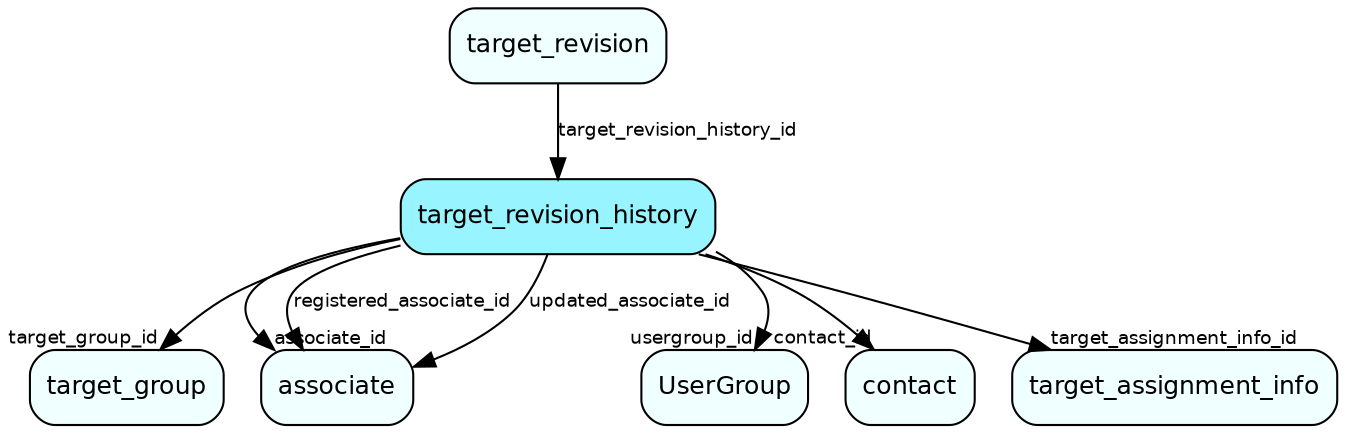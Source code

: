 digraph target_revision_history  {
node [shape = box style="rounded, filled" fontname = "Helvetica" fontsize = "12" ]
edge [fontname = "Helvetica" fontsize = "9"]

target_revision_history[fillcolor = "cadetblue1"]
target_group[fillcolor = "azure1"]
associate[fillcolor = "azure1"]
UserGroup[fillcolor = "azure1"]
contact[fillcolor = "azure1"]
target_assignment_info[fillcolor = "azure1"]
target_revision[fillcolor = "azure1"]
target_revision_history -> target_group [headlabel = "target_group_id"]
target_revision_history -> associate [headlabel = "associate_id"]
target_revision_history -> UserGroup [headlabel = "usergroup_id"]
target_revision_history -> contact [headlabel = "contact_id"]
target_revision_history -> associate [label = "registered_associate_id"]
target_revision_history -> associate [label = "updated_associate_id"]
target_revision_history -> target_assignment_info [headlabel = "target_assignment_info_id"]
target_revision -> target_revision_history [label = "target_revision_history_id"]
}
